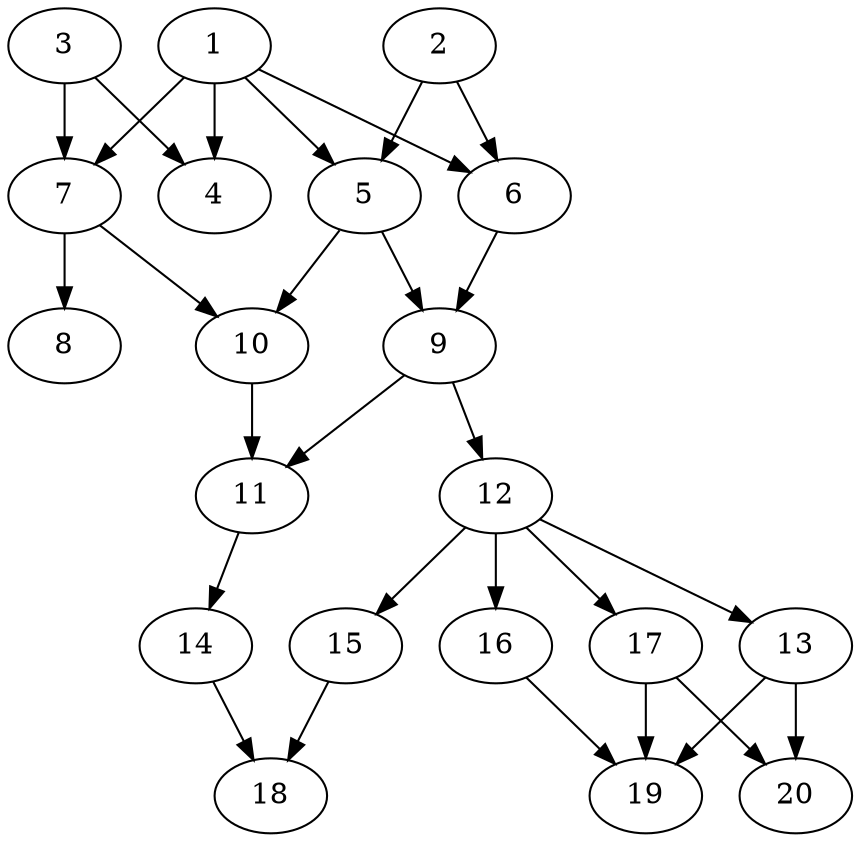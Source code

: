 // DAG automatically generated by daggen at Wed Jul 24 22:10:09 2019
// ./daggen --dot -n 20 --ccr 0.5 --fat 0.5 --regular 0.5 --density 0.5 --mindata 5242880 --maxdata 52428800 
digraph G {
  1 [size="83507200", alpha="0.07", expect_size="41753600"] 
  1 -> 4 [size ="41753600"]
  1 -> 5 [size ="41753600"]
  1 -> 6 [size ="41753600"]
  1 -> 7 [size ="41753600"]
  2 [size="37191680", alpha="0.02", expect_size="18595840"] 
  2 -> 5 [size ="18595840"]
  2 -> 6 [size ="18595840"]
  3 [size="41164800", alpha="0.06", expect_size="20582400"] 
  3 -> 4 [size ="20582400"]
  3 -> 7 [size ="20582400"]
  4 [size="43745280", alpha="0.10", expect_size="21872640"] 
  5 [size="85366784", alpha="0.09", expect_size="42683392"] 
  5 -> 9 [size ="42683392"]
  5 -> 10 [size ="42683392"]
  6 [size="96096256", alpha="0.08", expect_size="48048128"] 
  6 -> 9 [size ="48048128"]
  7 [size="97968128", alpha="0.17", expect_size="48984064"] 
  7 -> 8 [size ="48984064"]
  7 -> 10 [size ="48984064"]
  8 [size="45305856", alpha="0.06", expect_size="22652928"] 
  9 [size="27041792", alpha="0.19", expect_size="13520896"] 
  9 -> 11 [size ="13520896"]
  9 -> 12 [size ="13520896"]
  10 [size="60809216", alpha="0.16", expect_size="30404608"] 
  10 -> 11 [size ="30404608"]
  11 [size="13232128", alpha="0.04", expect_size="6616064"] 
  11 -> 14 [size ="6616064"]
  12 [size="47470592", alpha="0.10", expect_size="23735296"] 
  12 -> 13 [size ="23735296"]
  12 -> 15 [size ="23735296"]
  12 -> 16 [size ="23735296"]
  12 -> 17 [size ="23735296"]
  13 [size="57710592", alpha="0.05", expect_size="28855296"] 
  13 -> 19 [size ="28855296"]
  13 -> 20 [size ="28855296"]
  14 [size="85399552", alpha="0.04", expect_size="42699776"] 
  14 -> 18 [size ="42699776"]
  15 [size="39473152", alpha="0.19", expect_size="19736576"] 
  15 -> 18 [size ="19736576"]
  16 [size="81266688", alpha="0.13", expect_size="40633344"] 
  16 -> 19 [size ="40633344"]
  17 [size="25823232", alpha="0.03", expect_size="12911616"] 
  17 -> 19 [size ="12911616"]
  17 -> 20 [size ="12911616"]
  18 [size="12568576", alpha="0.17", expect_size="6284288"] 
  19 [size="39094272", alpha="0.20", expect_size="19547136"] 
  20 [size="35084288", alpha="0.06", expect_size="17542144"] 
}
